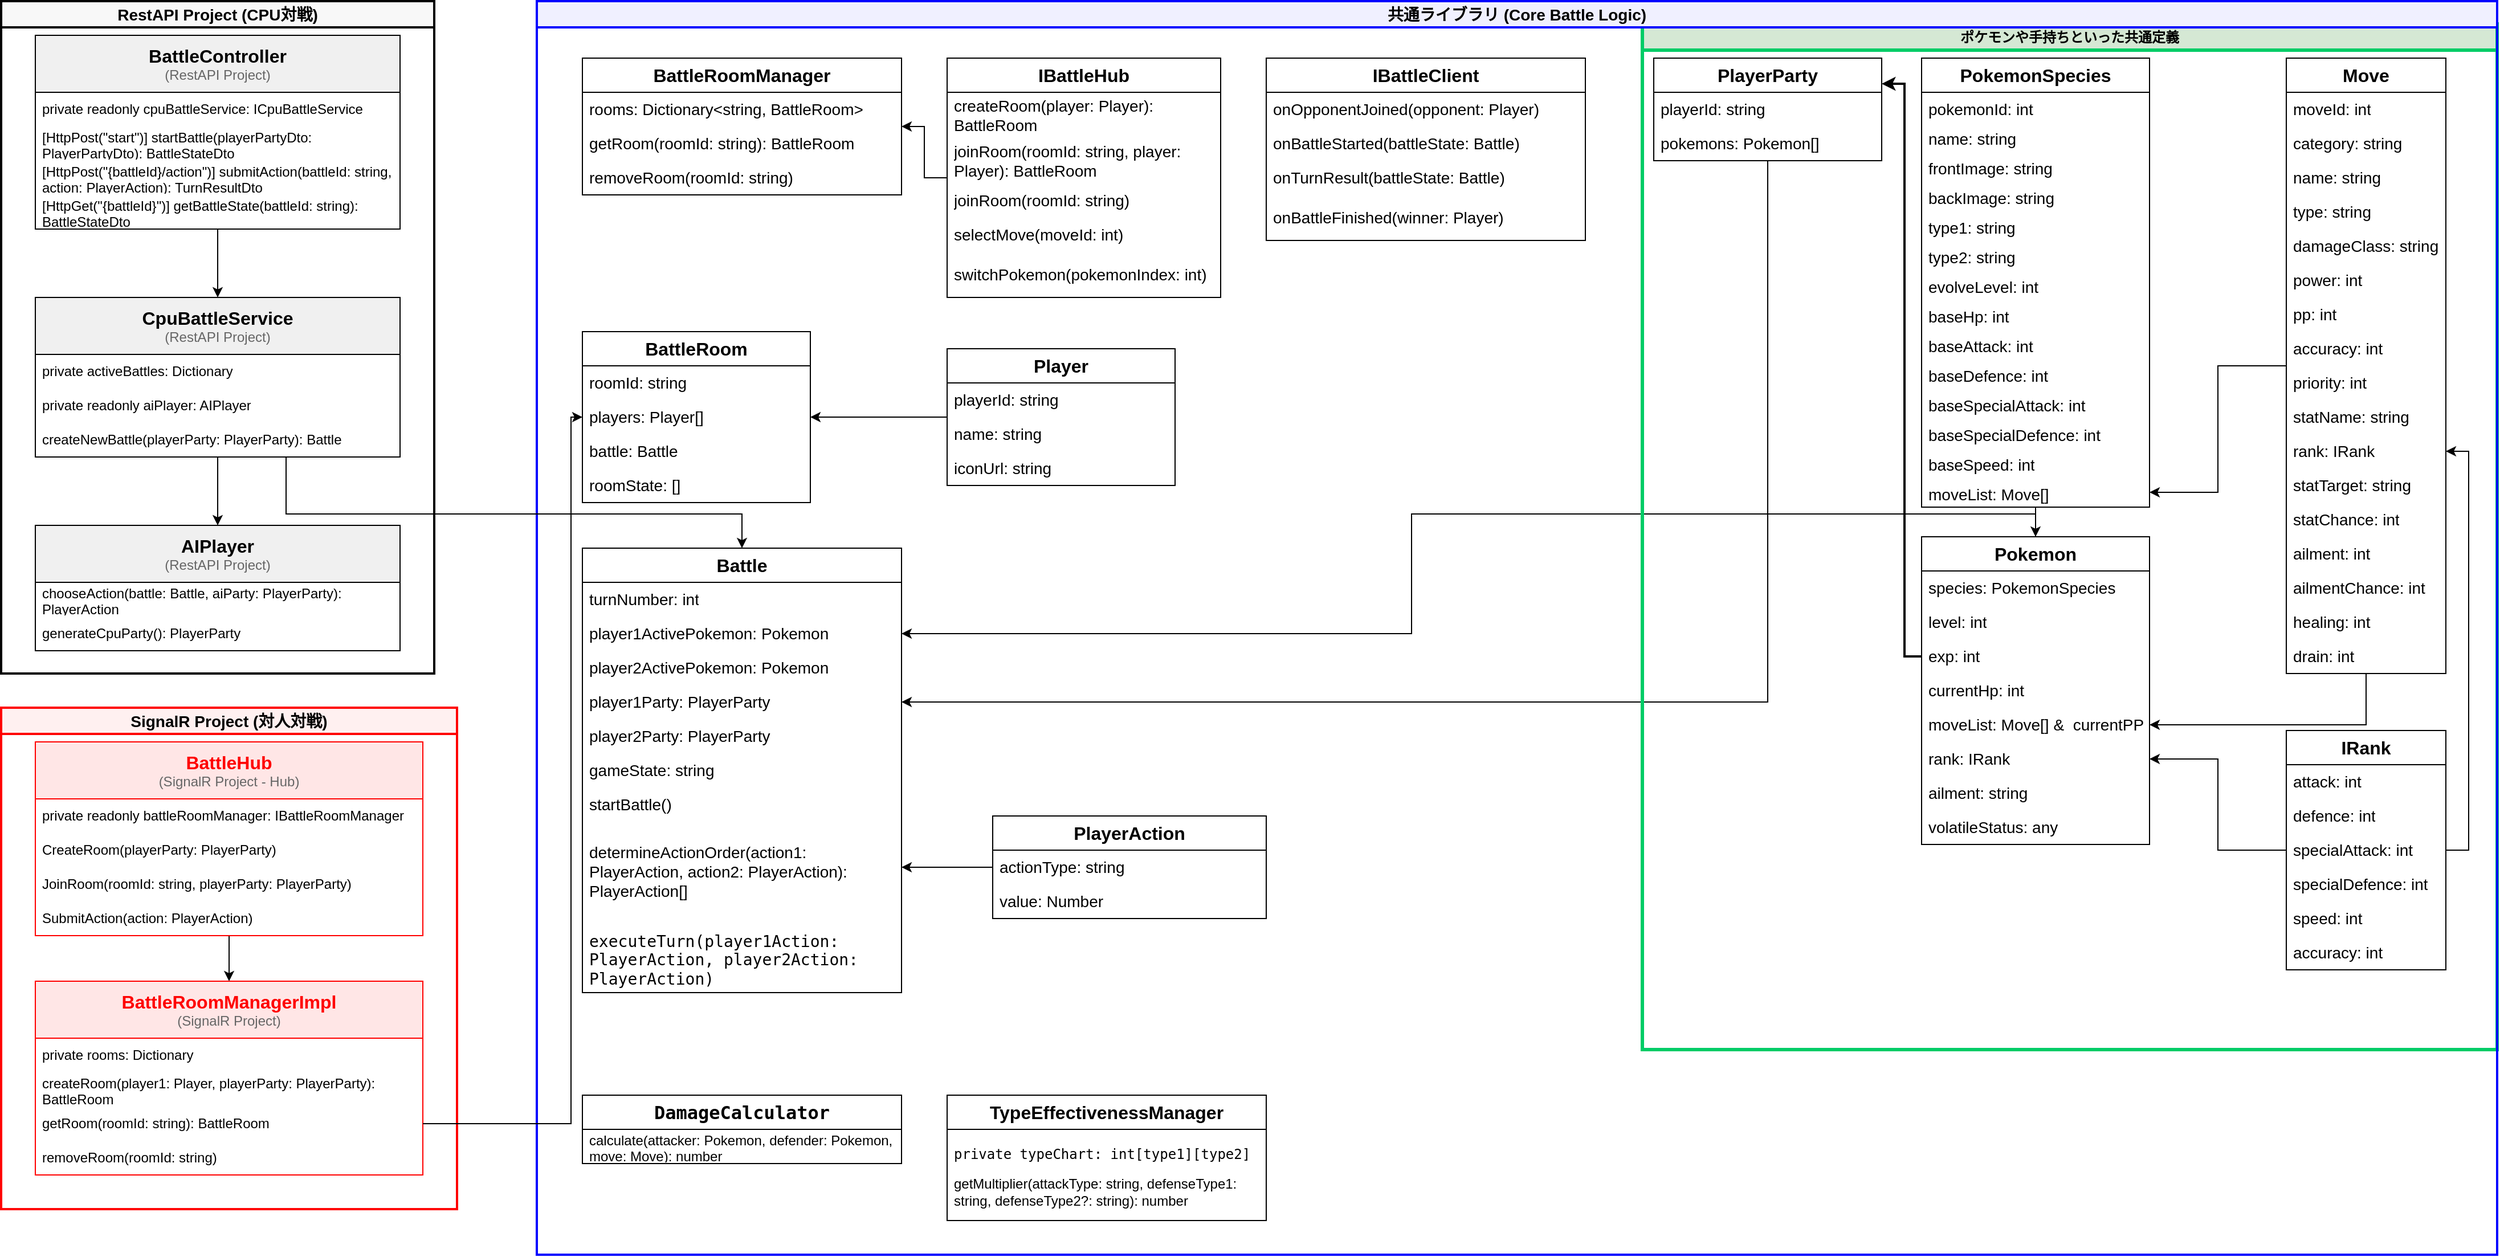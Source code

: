 <mxfile version="26.0.9">
  <diagram id="gm6HJG5Cdi7X5Dl2TbdA" name="Page-1">
    <mxGraphModel dx="4458" dy="2534" grid="1" gridSize="10" guides="1" tooltips="1" connect="1" arrows="1" fold="1" page="1" pageScale="1" pageWidth="850" pageHeight="1100" math="0" shadow="0">
      <root>
        <mxCell id="0" />
        <mxCell id="1" parent="0" />
        <mxCell id="33" value="&lt;font style=&quot;font-size: 16px;&quot;&gt;&lt;b&gt;Pokemon&lt;/b&gt;&lt;/font&gt;" style="swimlane;fontStyle=0;childLayout=stackLayout;horizontal=1;startSize=30;horizontalStack=0;resizeParent=1;resizeParentMax=0;resizeLast=0;collapsible=1;marginBottom=0;whiteSpace=wrap;html=1;" parent="1" vertex="1">
          <mxGeometry x="-505" y="470" width="200" height="270" as="geometry" />
        </mxCell>
        <mxCell id="117W3J3VaowuJFCoFfHa-149" value="species: PokemonSpecies" style="text;strokeColor=none;fillColor=none;align=left;verticalAlign=middle;spacingLeft=4;spacingRight=4;overflow=hidden;points=[[0,0.5],[1,0.5]];portConstraint=eastwest;rotatable=0;whiteSpace=wrap;html=1;fontSize=14;" parent="33" vertex="1">
          <mxGeometry y="30" width="200" height="30" as="geometry" />
        </mxCell>
        <mxCell id="117W3J3VaowuJFCoFfHa-136" value="level: int" style="text;strokeColor=none;fillColor=none;align=left;verticalAlign=middle;spacingLeft=4;spacingRight=4;overflow=hidden;points=[[0,0.5],[1,0.5]];portConstraint=eastwest;rotatable=0;whiteSpace=wrap;html=1;fontSize=14;" parent="33" vertex="1">
          <mxGeometry y="60" width="200" height="30" as="geometry" />
        </mxCell>
        <mxCell id="117W3J3VaowuJFCoFfHa-135" value="exp: int" style="text;strokeColor=none;fillColor=none;align=left;verticalAlign=middle;spacingLeft=4;spacingRight=4;overflow=hidden;points=[[0,0.5],[1,0.5]];portConstraint=eastwest;rotatable=0;whiteSpace=wrap;html=1;fontSize=14;" parent="33" vertex="1">
          <mxGeometry y="90" width="200" height="30" as="geometry" />
        </mxCell>
        <mxCell id="43" value="currentHp: int" style="text;strokeColor=none;fillColor=none;align=left;verticalAlign=middle;spacingLeft=4;spacingRight=4;overflow=hidden;points=[[0,0.5],[1,0.5]];portConstraint=eastwest;rotatable=0;whiteSpace=wrap;html=1;fontColor=#000000;fontSize=14;" parent="33" vertex="1">
          <mxGeometry y="120" width="200" height="30" as="geometry" />
        </mxCell>
        <mxCell id="49" value="&lt;font&gt;moveList: Move[] &amp;amp;&amp;nbsp; currentPP&lt;/font&gt;" style="text;strokeColor=none;fillColor=none;align=left;verticalAlign=middle;spacingLeft=4;spacingRight=4;overflow=hidden;points=[[0,0.5],[1,0.5]];portConstraint=eastwest;rotatable=0;whiteSpace=wrap;html=1;fontColor=#000000;fontSize=14;" parent="33" vertex="1">
          <mxGeometry y="150" width="200" height="30" as="geometry" />
        </mxCell>
        <mxCell id="50" value="rank: IRank" style="text;strokeColor=none;fillColor=none;align=left;verticalAlign=middle;spacingLeft=4;spacingRight=4;overflow=hidden;points=[[0,0.5],[1,0.5]];portConstraint=eastwest;rotatable=0;whiteSpace=wrap;html=1;fontColor=#000000;fontSize=14;" parent="33" vertex="1">
          <mxGeometry y="180" width="200" height="30" as="geometry" />
        </mxCell>
        <mxCell id="51" value="ailment: string" style="text;strokeColor=none;fillColor=none;align=left;verticalAlign=middle;spacingLeft=4;spacingRight=4;overflow=hidden;points=[[0,0.5],[1,0.5]];portConstraint=eastwest;rotatable=0;whiteSpace=wrap;html=1;fontColor=#000000;fontSize=14;" parent="33" vertex="1">
          <mxGeometry y="210" width="200" height="30" as="geometry" />
        </mxCell>
        <mxCell id="WILrlh64bBqAMZ2WvTWE-74" value="volatileStatus: any" style="text;strokeColor=none;fillColor=none;align=left;verticalAlign=middle;spacingLeft=4;spacingRight=4;overflow=hidden;points=[[0,0.5],[1,0.5]];portConstraint=eastwest;rotatable=0;whiteSpace=wrap;html=1;fontColor=#000000;fontSize=14;" parent="33" vertex="1">
          <mxGeometry y="240" width="200" height="30" as="geometry" />
        </mxCell>
        <mxCell id="117W3J3VaowuJFCoFfHa-146" style="edgeStyle=orthogonalEdgeStyle;rounded=0;orthogonalLoop=1;jettySize=auto;html=1;entryX=1;entryY=0.5;entryDx=0;entryDy=0;strokeWidth=1;" parent="1" source="54" target="50" edge="1">
          <mxGeometry relative="1" as="geometry" />
        </mxCell>
        <mxCell id="54" value="&lt;font style=&quot;font-size: 16px;&quot;&gt;&lt;b&gt;IRank&lt;/b&gt;&lt;/font&gt;" style="swimlane;fontStyle=0;childLayout=stackLayout;horizontal=1;startSize=30;horizontalStack=0;resizeParent=1;resizeParentMax=0;resizeLast=0;collapsible=1;marginBottom=0;whiteSpace=wrap;html=1;" parent="1" vertex="1">
          <mxGeometry x="-185" y="640" width="140" height="210" as="geometry" />
        </mxCell>
        <mxCell id="55" value="attack: int" style="text;strokeColor=none;fillColor=none;align=left;verticalAlign=middle;spacingLeft=4;spacingRight=4;overflow=hidden;points=[[0,0.5],[1,0.5]];portConstraint=eastwest;rotatable=0;whiteSpace=wrap;html=1;fontSize=14;" parent="54" vertex="1">
          <mxGeometry y="30" width="140" height="30" as="geometry" />
        </mxCell>
        <mxCell id="56" value="defence: int" style="text;strokeColor=none;fillColor=none;align=left;verticalAlign=middle;spacingLeft=4;spacingRight=4;overflow=hidden;points=[[0,0.5],[1,0.5]];portConstraint=eastwest;rotatable=0;whiteSpace=wrap;html=1;fontSize=14;" parent="54" vertex="1">
          <mxGeometry y="60" width="140" height="30" as="geometry" />
        </mxCell>
        <mxCell id="57" value="specialAttack: int" style="text;strokeColor=none;fillColor=none;align=left;verticalAlign=middle;spacingLeft=4;spacingRight=4;overflow=hidden;points=[[0,0.5],[1,0.5]];portConstraint=eastwest;rotatable=0;whiteSpace=wrap;html=1;fontSize=14;" parent="54" vertex="1">
          <mxGeometry y="90" width="140" height="30" as="geometry" />
        </mxCell>
        <mxCell id="58" value="specialDefence: int" style="text;strokeColor=none;fillColor=none;align=left;verticalAlign=middle;spacingLeft=4;spacingRight=4;overflow=hidden;points=[[0,0.5],[1,0.5]];portConstraint=eastwest;rotatable=0;whiteSpace=wrap;html=1;fontSize=14;" parent="54" vertex="1">
          <mxGeometry y="120" width="140" height="30" as="geometry" />
        </mxCell>
        <mxCell id="59" value="speed: int" style="text;strokeColor=none;fillColor=none;align=left;verticalAlign=middle;spacingLeft=4;spacingRight=4;overflow=hidden;points=[[0,0.5],[1,0.5]];portConstraint=eastwest;rotatable=0;whiteSpace=wrap;html=1;fontSize=14;" parent="54" vertex="1">
          <mxGeometry y="150" width="140" height="30" as="geometry" />
        </mxCell>
        <mxCell id="60" value="&lt;font style=&quot;color: rgb(0, 0, 0);&quot;&gt;accuracy: int&lt;/font&gt;" style="text;strokeColor=none;fillColor=none;align=left;verticalAlign=middle;spacingLeft=4;spacingRight=4;overflow=hidden;points=[[0,0.5],[1,0.5]];portConstraint=eastwest;rotatable=0;whiteSpace=wrap;html=1;fontSize=14;" parent="54" vertex="1">
          <mxGeometry y="180" width="140" height="30" as="geometry" />
        </mxCell>
        <mxCell id="117W3J3VaowuJFCoFfHa-140" style="edgeStyle=orthogonalEdgeStyle;rounded=0;orthogonalLoop=1;jettySize=auto;html=1;entryX=1;entryY=0.5;entryDx=0;entryDy=0;strokeWidth=1;" parent="1" source="117W3J3VaowuJFCoFfHa-60" target="117W3J3VaowuJFCoFfHa-133" edge="1">
          <mxGeometry relative="1" as="geometry" />
        </mxCell>
        <mxCell id="117W3J3VaowuJFCoFfHa-147" style="edgeStyle=orthogonalEdgeStyle;rounded=0;orthogonalLoop=1;jettySize=auto;html=1;entryX=1;entryY=0.5;entryDx=0;entryDy=0;strokeWidth=1;" parent="1" source="117W3J3VaowuJFCoFfHa-60" target="49" edge="1">
          <mxGeometry relative="1" as="geometry" />
        </mxCell>
        <mxCell id="117W3J3VaowuJFCoFfHa-60" value="&lt;font style=&quot;font-size: 16px;&quot;&gt;&lt;b&gt;Move&lt;/b&gt;&lt;/font&gt;" style="swimlane;fontStyle=0;childLayout=stackLayout;horizontal=1;startSize=30;horizontalStack=0;resizeParent=1;resizeParentMax=0;resizeLast=0;collapsible=1;marginBottom=0;whiteSpace=wrap;html=1;" parent="1" vertex="1">
          <mxGeometry x="-185" y="50" width="140" height="540" as="geometry" />
        </mxCell>
        <mxCell id="117W3J3VaowuJFCoFfHa-61" value="moveId: int" style="text;strokeColor=none;fillColor=none;align=left;verticalAlign=middle;spacingLeft=4;spacingRight=4;overflow=hidden;points=[[0,0.5],[1,0.5]];portConstraint=eastwest;rotatable=0;whiteSpace=wrap;html=1;fontSize=14;fontColor=#000000;" parent="117W3J3VaowuJFCoFfHa-60" vertex="1">
          <mxGeometry y="30" width="140" height="30" as="geometry" />
        </mxCell>
        <mxCell id="117W3J3VaowuJFCoFfHa-62" value="&lt;font style=&quot;&quot;&gt;category: string&lt;/font&gt;" style="text;strokeColor=none;fillColor=none;align=left;verticalAlign=middle;spacingLeft=4;spacingRight=4;overflow=hidden;points=[[0,0.5],[1,0.5]];portConstraint=eastwest;rotatable=0;whiteSpace=wrap;html=1;fontSize=14;fontColor=#000000;" parent="117W3J3VaowuJFCoFfHa-60" vertex="1">
          <mxGeometry y="60" width="140" height="30" as="geometry" />
        </mxCell>
        <mxCell id="117W3J3VaowuJFCoFfHa-63" value="name: string" style="text;strokeColor=none;fillColor=none;align=left;verticalAlign=middle;spacingLeft=4;spacingRight=4;overflow=hidden;points=[[0,0.5],[1,0.5]];portConstraint=eastwest;rotatable=0;whiteSpace=wrap;html=1;fontSize=14;fontColor=#000000;" parent="117W3J3VaowuJFCoFfHa-60" vertex="1">
          <mxGeometry y="90" width="140" height="30" as="geometry" />
        </mxCell>
        <mxCell id="117W3J3VaowuJFCoFfHa-64" value="type: string" style="text;strokeColor=none;fillColor=none;align=left;verticalAlign=middle;spacingLeft=4;spacingRight=4;overflow=hidden;points=[[0,0.5],[1,0.5]];portConstraint=eastwest;rotatable=0;whiteSpace=wrap;html=1;fontSize=14;fontColor=#000000;" parent="117W3J3VaowuJFCoFfHa-60" vertex="1">
          <mxGeometry y="120" width="140" height="30" as="geometry" />
        </mxCell>
        <mxCell id="117W3J3VaowuJFCoFfHa-65" value="&lt;font style=&quot;&quot;&gt;damageClass: string&lt;/font&gt;" style="text;strokeColor=none;fillColor=none;align=left;verticalAlign=middle;spacingLeft=4;spacingRight=4;overflow=hidden;points=[[0,0.5],[1,0.5]];portConstraint=eastwest;rotatable=0;whiteSpace=wrap;html=1;fontSize=14;fontColor=#000000;" parent="117W3J3VaowuJFCoFfHa-60" vertex="1">
          <mxGeometry y="150" width="140" height="30" as="geometry" />
        </mxCell>
        <mxCell id="117W3J3VaowuJFCoFfHa-66" value="power: int" style="text;strokeColor=none;fillColor=none;align=left;verticalAlign=middle;spacingLeft=4;spacingRight=4;overflow=hidden;points=[[0,0.5],[1,0.5]];portConstraint=eastwest;rotatable=0;whiteSpace=wrap;html=1;fontSize=14;fontColor=#000000;" parent="117W3J3VaowuJFCoFfHa-60" vertex="1">
          <mxGeometry y="180" width="140" height="30" as="geometry" />
        </mxCell>
        <mxCell id="117W3J3VaowuJFCoFfHa-67" value="pp: int" style="text;strokeColor=none;fillColor=none;align=left;verticalAlign=middle;spacingLeft=4;spacingRight=4;overflow=hidden;points=[[0,0.5],[1,0.5]];portConstraint=eastwest;rotatable=0;whiteSpace=wrap;html=1;fontSize=14;fontColor=#000000;" parent="117W3J3VaowuJFCoFfHa-60" vertex="1">
          <mxGeometry y="210" width="140" height="30" as="geometry" />
        </mxCell>
        <mxCell id="117W3J3VaowuJFCoFfHa-68" value="&lt;font style=&quot;&quot;&gt;accuracy: int&lt;/font&gt;" style="text;strokeColor=none;fillColor=none;align=left;verticalAlign=middle;spacingLeft=4;spacingRight=4;overflow=hidden;points=[[0,0.5],[1,0.5]];portConstraint=eastwest;rotatable=0;whiteSpace=wrap;html=1;fontSize=14;fontColor=#000000;" parent="117W3J3VaowuJFCoFfHa-60" vertex="1">
          <mxGeometry y="240" width="140" height="30" as="geometry" />
        </mxCell>
        <mxCell id="117W3J3VaowuJFCoFfHa-69" value="&lt;font style=&quot;&quot;&gt;priority: int&lt;/font&gt;" style="text;strokeColor=none;fillColor=none;align=left;verticalAlign=middle;spacingLeft=4;spacingRight=4;overflow=hidden;points=[[0,0.5],[1,0.5]];portConstraint=eastwest;rotatable=0;whiteSpace=wrap;html=1;fontSize=14;fontColor=#000000;" parent="117W3J3VaowuJFCoFfHa-60" vertex="1">
          <mxGeometry y="270" width="140" height="30" as="geometry" />
        </mxCell>
        <mxCell id="117W3J3VaowuJFCoFfHa-70" value="&lt;font style=&quot;&quot;&gt;statName: string&lt;/font&gt;" style="text;strokeColor=none;fillColor=none;align=left;verticalAlign=middle;spacingLeft=4;spacingRight=4;overflow=hidden;points=[[0,0.5],[1,0.5]];portConstraint=eastwest;rotatable=0;whiteSpace=wrap;html=1;fontSize=14;fontColor=#000000;" parent="117W3J3VaowuJFCoFfHa-60" vertex="1">
          <mxGeometry y="300" width="140" height="30" as="geometry" />
        </mxCell>
        <mxCell id="117W3J3VaowuJFCoFfHa-71" value="&lt;span style=&quot;background-color: transparent;&quot;&gt;rank: IRank&amp;nbsp;&lt;/span&gt;" style="text;strokeColor=none;fillColor=none;align=left;verticalAlign=middle;spacingLeft=4;spacingRight=4;overflow=hidden;points=[[0,0.5],[1,0.5]];portConstraint=eastwest;rotatable=0;whiteSpace=wrap;html=1;fontSize=14;fontColor=#000000;" parent="117W3J3VaowuJFCoFfHa-60" vertex="1">
          <mxGeometry y="330" width="140" height="30" as="geometry" />
        </mxCell>
        <mxCell id="117W3J3VaowuJFCoFfHa-72" value="&lt;font style=&quot;&quot;&gt;statTarget: string&lt;/font&gt;" style="text;strokeColor=none;fillColor=none;align=left;verticalAlign=middle;spacingLeft=4;spacingRight=4;overflow=hidden;points=[[0,0.5],[1,0.5]];portConstraint=eastwest;rotatable=0;whiteSpace=wrap;html=1;fontSize=14;fontColor=#000000;" parent="117W3J3VaowuJFCoFfHa-60" vertex="1">
          <mxGeometry y="360" width="140" height="30" as="geometry" />
        </mxCell>
        <mxCell id="117W3J3VaowuJFCoFfHa-73" value="&lt;font style=&quot;&quot;&gt;statChance: int&lt;/font&gt;" style="text;strokeColor=none;fillColor=none;align=left;verticalAlign=middle;spacingLeft=4;spacingRight=4;overflow=hidden;points=[[0,0.5],[1,0.5]];portConstraint=eastwest;rotatable=0;whiteSpace=wrap;html=1;fontSize=14;fontColor=#000000;" parent="117W3J3VaowuJFCoFfHa-60" vertex="1">
          <mxGeometry y="390" width="140" height="30" as="geometry" />
        </mxCell>
        <mxCell id="117W3J3VaowuJFCoFfHa-74" value="&lt;font style=&quot;&quot;&gt;ailment: int&lt;/font&gt;" style="text;strokeColor=none;fillColor=none;align=left;verticalAlign=middle;spacingLeft=4;spacingRight=4;overflow=hidden;points=[[0,0.5],[1,0.5]];portConstraint=eastwest;rotatable=0;whiteSpace=wrap;html=1;fontSize=14;fontColor=#000000;" parent="117W3J3VaowuJFCoFfHa-60" vertex="1">
          <mxGeometry y="420" width="140" height="30" as="geometry" />
        </mxCell>
        <mxCell id="117W3J3VaowuJFCoFfHa-75" value="ailmentChance: int" style="text;strokeColor=none;fillColor=none;align=left;verticalAlign=middle;spacingLeft=4;spacingRight=4;overflow=hidden;points=[[0,0.5],[1,0.5]];portConstraint=eastwest;rotatable=0;whiteSpace=wrap;html=1;fontSize=14;fontColor=#000000;" parent="117W3J3VaowuJFCoFfHa-60" vertex="1">
          <mxGeometry y="450" width="140" height="30" as="geometry" />
        </mxCell>
        <mxCell id="117W3J3VaowuJFCoFfHa-76" value="&lt;font style=&quot;&quot;&gt;healing: int&lt;/font&gt;" style="text;strokeColor=none;fillColor=none;align=left;verticalAlign=middle;spacingLeft=4;spacingRight=4;overflow=hidden;points=[[0,0.5],[1,0.5]];portConstraint=eastwest;rotatable=0;whiteSpace=wrap;html=1;fontSize=14;fontColor=#000000;" parent="117W3J3VaowuJFCoFfHa-60" vertex="1">
          <mxGeometry y="480" width="140" height="30" as="geometry" />
        </mxCell>
        <mxCell id="117W3J3VaowuJFCoFfHa-77" value="&lt;font style=&quot;&quot;&gt;drain: int&lt;/font&gt;" style="text;strokeColor=none;fillColor=none;align=left;verticalAlign=middle;spacingLeft=4;spacingRight=4;overflow=hidden;points=[[0,0.5],[1,0.5]];portConstraint=eastwest;rotatable=0;whiteSpace=wrap;html=1;fontSize=14;fontColor=#000000;" parent="117W3J3VaowuJFCoFfHa-60" vertex="1">
          <mxGeometry y="510" width="140" height="30" as="geometry" />
        </mxCell>
        <mxCell id="117W3J3VaowuJFCoFfHa-148" style="edgeStyle=orthogonalEdgeStyle;rounded=0;orthogonalLoop=1;jettySize=auto;html=1;entryX=0.5;entryY=0;entryDx=0;entryDy=0;" parent="1" source="117W3J3VaowuJFCoFfHa-92" target="33" edge="1">
          <mxGeometry relative="1" as="geometry" />
        </mxCell>
        <mxCell id="117W3J3VaowuJFCoFfHa-92" value="&lt;b&gt;&lt;font style=&quot;font-size: 16px;&quot;&gt;PokemonSpecies&lt;/font&gt;&lt;/b&gt;" style="swimlane;fontStyle=0;childLayout=stackLayout;horizontal=1;startSize=30;horizontalStack=0;resizeParent=1;resizeParentMax=0;resizeLast=0;collapsible=1;marginBottom=0;whiteSpace=wrap;html=1;" parent="1" vertex="1">
          <mxGeometry x="-505" y="50" width="200" height="394" as="geometry" />
        </mxCell>
        <mxCell id="117W3J3VaowuJFCoFfHa-96" value="pokemonId: int" style="text;strokeColor=none;fillColor=none;align=left;verticalAlign=top;spacingLeft=4;spacingRight=4;overflow=hidden;rotatable=0;points=[[0,0.5],[1,0.5]];portConstraint=eastwest;whiteSpace=wrap;html=1;fontSize=14;" parent="117W3J3VaowuJFCoFfHa-92" vertex="1">
          <mxGeometry y="30" width="200" height="26" as="geometry" />
        </mxCell>
        <mxCell id="117W3J3VaowuJFCoFfHa-97" value="name: string" style="text;strokeColor=none;fillColor=none;align=left;verticalAlign=top;spacingLeft=4;spacingRight=4;overflow=hidden;rotatable=0;points=[[0,0.5],[1,0.5]];portConstraint=eastwest;whiteSpace=wrap;html=1;fontSize=14;" parent="117W3J3VaowuJFCoFfHa-92" vertex="1">
          <mxGeometry y="56" width="200" height="26" as="geometry" />
        </mxCell>
        <mxCell id="117W3J3VaowuJFCoFfHa-100" value="frontImage: string" style="text;strokeColor=none;fillColor=none;align=left;verticalAlign=top;spacingLeft=4;spacingRight=4;overflow=hidden;rotatable=0;points=[[0,0.5],[1,0.5]];portConstraint=eastwest;whiteSpace=wrap;html=1;fontSize=14;" parent="117W3J3VaowuJFCoFfHa-92" vertex="1">
          <mxGeometry y="82" width="200" height="26" as="geometry" />
        </mxCell>
        <mxCell id="117W3J3VaowuJFCoFfHa-101" value="backImage: string" style="text;strokeColor=none;fillColor=none;align=left;verticalAlign=top;spacingLeft=4;spacingRight=4;overflow=hidden;rotatable=0;points=[[0,0.5],[1,0.5]];portConstraint=eastwest;whiteSpace=wrap;html=1;fontSize=14;" parent="117W3J3VaowuJFCoFfHa-92" vertex="1">
          <mxGeometry y="108" width="200" height="26" as="geometry" />
        </mxCell>
        <mxCell id="117W3J3VaowuJFCoFfHa-98" value="type1: string" style="text;strokeColor=none;fillColor=none;align=left;verticalAlign=top;spacingLeft=4;spacingRight=4;overflow=hidden;rotatable=0;points=[[0,0.5],[1,0.5]];portConstraint=eastwest;whiteSpace=wrap;html=1;fontSize=14;" parent="117W3J3VaowuJFCoFfHa-92" vertex="1">
          <mxGeometry y="134" width="200" height="26" as="geometry" />
        </mxCell>
        <mxCell id="117W3J3VaowuJFCoFfHa-99" value="type2: string" style="text;strokeColor=none;fillColor=none;align=left;verticalAlign=top;spacingLeft=4;spacingRight=4;overflow=hidden;rotatable=0;points=[[0,0.5],[1,0.5]];portConstraint=eastwest;whiteSpace=wrap;html=1;fontSize=14;" parent="117W3J3VaowuJFCoFfHa-92" vertex="1">
          <mxGeometry y="160" width="200" height="26" as="geometry" />
        </mxCell>
        <mxCell id="117W3J3VaowuJFCoFfHa-132" value="evolveLevel: int" style="text;strokeColor=none;fillColor=none;align=left;verticalAlign=top;spacingLeft=4;spacingRight=4;overflow=hidden;rotatable=0;points=[[0,0.5],[1,0.5]];portConstraint=eastwest;whiteSpace=wrap;html=1;fontSize=14;" parent="117W3J3VaowuJFCoFfHa-92" vertex="1">
          <mxGeometry y="186" width="200" height="26" as="geometry" />
        </mxCell>
        <mxCell id="117W3J3VaowuJFCoFfHa-126" value="baseHp: int" style="text;strokeColor=none;fillColor=none;align=left;verticalAlign=top;spacingLeft=4;spacingRight=4;overflow=hidden;rotatable=0;points=[[0,0.5],[1,0.5]];portConstraint=eastwest;whiteSpace=wrap;html=1;fontSize=14;" parent="117W3J3VaowuJFCoFfHa-92" vertex="1">
          <mxGeometry y="212" width="200" height="26" as="geometry" />
        </mxCell>
        <mxCell id="117W3J3VaowuJFCoFfHa-127" value="baseAttack: int" style="text;strokeColor=none;fillColor=none;align=left;verticalAlign=top;spacingLeft=4;spacingRight=4;overflow=hidden;rotatable=0;points=[[0,0.5],[1,0.5]];portConstraint=eastwest;whiteSpace=wrap;html=1;fontSize=14;" parent="117W3J3VaowuJFCoFfHa-92" vertex="1">
          <mxGeometry y="238" width="200" height="26" as="geometry" />
        </mxCell>
        <mxCell id="117W3J3VaowuJFCoFfHa-128" value="baseDefence: int" style="text;strokeColor=none;fillColor=none;align=left;verticalAlign=top;spacingLeft=4;spacingRight=4;overflow=hidden;rotatable=0;points=[[0,0.5],[1,0.5]];portConstraint=eastwest;whiteSpace=wrap;html=1;fontSize=14;" parent="117W3J3VaowuJFCoFfHa-92" vertex="1">
          <mxGeometry y="264" width="200" height="26" as="geometry" />
        </mxCell>
        <mxCell id="117W3J3VaowuJFCoFfHa-129" value="baseSpecialAttack: int" style="text;strokeColor=none;fillColor=none;align=left;verticalAlign=top;spacingLeft=4;spacingRight=4;overflow=hidden;rotatable=0;points=[[0,0.5],[1,0.5]];portConstraint=eastwest;whiteSpace=wrap;html=1;fontSize=14;" parent="117W3J3VaowuJFCoFfHa-92" vertex="1">
          <mxGeometry y="290" width="200" height="26" as="geometry" />
        </mxCell>
        <mxCell id="117W3J3VaowuJFCoFfHa-130" value="baseSpecialDefence: int" style="text;strokeColor=none;fillColor=none;align=left;verticalAlign=top;spacingLeft=4;spacingRight=4;overflow=hidden;rotatable=0;points=[[0,0.5],[1,0.5]];portConstraint=eastwest;whiteSpace=wrap;html=1;fontSize=14;" parent="117W3J3VaowuJFCoFfHa-92" vertex="1">
          <mxGeometry y="316" width="200" height="26" as="geometry" />
        </mxCell>
        <mxCell id="117W3J3VaowuJFCoFfHa-131" value="baseSpeed: int" style="text;strokeColor=none;fillColor=none;align=left;verticalAlign=top;spacingLeft=4;spacingRight=4;overflow=hidden;rotatable=0;points=[[0,0.5],[1,0.5]];portConstraint=eastwest;whiteSpace=wrap;html=1;fontSize=14;" parent="117W3J3VaowuJFCoFfHa-92" vertex="1">
          <mxGeometry y="342" width="200" height="26" as="geometry" />
        </mxCell>
        <mxCell id="117W3J3VaowuJFCoFfHa-133" value="moveList: Move[]" style="text;strokeColor=none;fillColor=none;align=left;verticalAlign=top;spacingLeft=4;spacingRight=4;overflow=hidden;rotatable=0;points=[[0,0.5],[1,0.5]];portConstraint=eastwest;whiteSpace=wrap;html=1;fontSize=14;" parent="117W3J3VaowuJFCoFfHa-92" vertex="1">
          <mxGeometry y="368" width="200" height="26" as="geometry" />
        </mxCell>
        <mxCell id="117W3J3VaowuJFCoFfHa-154" value="&lt;span style=&quot;font-size: 16px;&quot;&gt;&lt;b&gt;BattleRoom&lt;/b&gt;&lt;/span&gt;" style="swimlane;fontStyle=0;childLayout=stackLayout;horizontal=1;startSize=30;horizontalStack=0;resizeParent=1;resizeParentMax=0;resizeLast=0;collapsible=1;marginBottom=0;whiteSpace=wrap;html=1;" parent="1" vertex="1">
          <mxGeometry x="-1680" y="290" width="200" height="150" as="geometry" />
        </mxCell>
        <mxCell id="117W3J3VaowuJFCoFfHa-155" value="roomId: string" style="text;strokeColor=none;fillColor=none;align=left;verticalAlign=middle;spacingLeft=4;spacingRight=4;overflow=hidden;points=[[0,0.5],[1,0.5]];portConstraint=eastwest;rotatable=0;whiteSpace=wrap;html=1;fontSize=14;" parent="117W3J3VaowuJFCoFfHa-154" vertex="1">
          <mxGeometry y="30" width="200" height="30" as="geometry" />
        </mxCell>
        <mxCell id="117W3J3VaowuJFCoFfHa-156" value="players: Player[]" style="text;strokeColor=none;fillColor=none;align=left;verticalAlign=middle;spacingLeft=4;spacingRight=4;overflow=hidden;points=[[0,0.5],[1,0.5]];portConstraint=eastwest;rotatable=0;whiteSpace=wrap;html=1;fontSize=14;" parent="117W3J3VaowuJFCoFfHa-154" vertex="1">
          <mxGeometry y="60" width="200" height="30" as="geometry" />
        </mxCell>
        <mxCell id="117W3J3VaowuJFCoFfHa-157" value="battle: Battle" style="text;strokeColor=none;fillColor=none;align=left;verticalAlign=middle;spacingLeft=4;spacingRight=4;overflow=hidden;points=[[0,0.5],[1,0.5]];portConstraint=eastwest;rotatable=0;whiteSpace=wrap;html=1;fontSize=14;" parent="117W3J3VaowuJFCoFfHa-154" vertex="1">
          <mxGeometry y="90" width="200" height="30" as="geometry" />
        </mxCell>
        <mxCell id="117W3J3VaowuJFCoFfHa-182" value="roomState: []" style="text;strokeColor=none;fillColor=none;align=left;verticalAlign=middle;spacingLeft=4;spacingRight=4;overflow=hidden;points=[[0,0.5],[1,0.5]];portConstraint=eastwest;rotatable=0;whiteSpace=wrap;html=1;fontSize=14;" parent="117W3J3VaowuJFCoFfHa-154" vertex="1">
          <mxGeometry y="120" width="200" height="30" as="geometry" />
        </mxCell>
        <mxCell id="117W3J3VaowuJFCoFfHa-203" style="edgeStyle=orthogonalEdgeStyle;rounded=0;orthogonalLoop=1;jettySize=auto;html=1;entryX=1;entryY=0.5;entryDx=0;entryDy=0;strokeWidth=1;" parent="1" source="117W3J3VaowuJFCoFfHa-158" target="117W3J3VaowuJFCoFfHa-184" edge="1">
          <mxGeometry relative="1" as="geometry" />
        </mxCell>
        <mxCell id="117W3J3VaowuJFCoFfHa-163" style="edgeStyle=orthogonalEdgeStyle;rounded=0;orthogonalLoop=1;jettySize=auto;html=1;entryX=1;entryY=0.25;entryDx=0;entryDy=0;strokeWidth=2;" parent="1" source="117W3J3VaowuJFCoFfHa-135" target="117W3J3VaowuJFCoFfHa-158" edge="1">
          <mxGeometry relative="1" as="geometry">
            <Array as="points">
              <mxPoint x="-520" y="575" />
              <mxPoint x="-520" y="73" />
            </Array>
          </mxGeometry>
        </mxCell>
        <mxCell id="117W3J3VaowuJFCoFfHa-168" value="&lt;span style=&quot;font-size: 16px;&quot;&gt;&lt;b&gt;BattleRoomManager&lt;/b&gt;&lt;/span&gt;" style="swimlane;fontStyle=0;childLayout=stackLayout;horizontal=1;startSize=30;horizontalStack=0;resizeParent=1;resizeParentMax=0;resizeLast=0;collapsible=1;marginBottom=0;whiteSpace=wrap;html=1;" parent="1" vertex="1">
          <mxGeometry x="-1680" y="50" width="280" height="120" as="geometry" />
        </mxCell>
        <mxCell id="117W3J3VaowuJFCoFfHa-172" value="rooms: Dictionary&amp;lt;string, BattleRoom&amp;gt;" style="text;strokeColor=none;fillColor=none;align=left;verticalAlign=middle;spacingLeft=4;spacingRight=4;overflow=hidden;points=[[0,0.5],[1,0.5]];portConstraint=eastwest;rotatable=0;whiteSpace=wrap;html=1;fontSize=14;" parent="117W3J3VaowuJFCoFfHa-168" vertex="1">
          <mxGeometry y="30" width="280" height="30" as="geometry" />
        </mxCell>
        <mxCell id="117W3J3VaowuJFCoFfHa-173" value="getRoom(roomId: string): BattleRoom" style="text;strokeColor=none;fillColor=none;align=left;verticalAlign=middle;spacingLeft=4;spacingRight=4;overflow=hidden;points=[[0,0.5],[1,0.5]];portConstraint=eastwest;rotatable=0;whiteSpace=wrap;html=1;fontSize=14;" parent="117W3J3VaowuJFCoFfHa-168" vertex="1">
          <mxGeometry y="60" width="280" height="30" as="geometry" />
        </mxCell>
        <mxCell id="117W3J3VaowuJFCoFfHa-177" value="removeRoom(roomId: string)" style="text;strokeColor=none;fillColor=none;align=left;verticalAlign=middle;spacingLeft=4;spacingRight=4;overflow=hidden;points=[[0,0.5],[1,0.5]];portConstraint=eastwest;rotatable=0;whiteSpace=wrap;html=1;fontSize=14;" parent="117W3J3VaowuJFCoFfHa-168" vertex="1">
          <mxGeometry y="90" width="280" height="30" as="geometry" />
        </mxCell>
        <mxCell id="117W3J3VaowuJFCoFfHa-201" style="edgeStyle=orthogonalEdgeStyle;rounded=0;orthogonalLoop=1;jettySize=auto;html=1;strokeWidth=1;" parent="1" source="117W3J3VaowuJFCoFfHa-178" target="117W3J3VaowuJFCoFfHa-156" edge="1">
          <mxGeometry relative="1" as="geometry" />
        </mxCell>
        <mxCell id="117W3J3VaowuJFCoFfHa-178" value="&lt;b&gt;&lt;font style=&quot;font-size: 16px;&quot;&gt;Player&lt;/font&gt;&lt;/b&gt;" style="swimlane;fontStyle=0;childLayout=stackLayout;horizontal=1;startSize=30;horizontalStack=0;resizeParent=1;resizeParentMax=0;resizeLast=0;collapsible=1;marginBottom=0;whiteSpace=wrap;html=1;" parent="1" vertex="1">
          <mxGeometry x="-1360" y="305" width="200" height="120" as="geometry" />
        </mxCell>
        <mxCell id="117W3J3VaowuJFCoFfHa-179" value="playerId: string" style="text;strokeColor=none;fillColor=none;align=left;verticalAlign=middle;spacingLeft=4;spacingRight=4;overflow=hidden;points=[[0,0.5],[1,0.5]];portConstraint=eastwest;rotatable=0;whiteSpace=wrap;html=1;fontSize=14;" parent="117W3J3VaowuJFCoFfHa-178" vertex="1">
          <mxGeometry y="30" width="200" height="30" as="geometry" />
        </mxCell>
        <mxCell id="117W3J3VaowuJFCoFfHa-180" value="name: string" style="text;strokeColor=none;fillColor=none;align=left;verticalAlign=middle;spacingLeft=4;spacingRight=4;overflow=hidden;points=[[0,0.5],[1,0.5]];portConstraint=eastwest;rotatable=0;whiteSpace=wrap;html=1;fontSize=14;" parent="117W3J3VaowuJFCoFfHa-178" vertex="1">
          <mxGeometry y="60" width="200" height="30" as="geometry" />
        </mxCell>
        <mxCell id="117W3J3VaowuJFCoFfHa-181" value="iconUrl: string" style="text;strokeColor=none;fillColor=none;align=left;verticalAlign=middle;spacingLeft=4;spacingRight=4;overflow=hidden;points=[[0,0.5],[1,0.5]];portConstraint=eastwest;rotatable=0;whiteSpace=wrap;html=1;fontSize=14;" parent="117W3J3VaowuJFCoFfHa-178" vertex="1">
          <mxGeometry y="90" width="200" height="30" as="geometry" />
        </mxCell>
        <mxCell id="117W3J3VaowuJFCoFfHa-183" value="&lt;span style=&quot;font-size: 16px;&quot;&gt;&lt;b&gt;Battle&lt;/b&gt;&lt;/span&gt;" style="swimlane;fontStyle=0;childLayout=stackLayout;horizontal=1;startSize=30;horizontalStack=0;resizeParent=1;resizeParentMax=0;resizeLast=0;collapsible=1;marginBottom=0;whiteSpace=wrap;html=1;" parent="1" vertex="1">
          <mxGeometry x="-1680" y="480" width="280" height="390" as="geometry" />
        </mxCell>
        <mxCell id="117W3J3VaowuJFCoFfHa-186" value="turnNumber: int" style="text;strokeColor=none;fillColor=none;align=left;verticalAlign=middle;spacingLeft=4;spacingRight=4;overflow=hidden;points=[[0,0.5],[1,0.5]];portConstraint=eastwest;rotatable=0;whiteSpace=wrap;html=1;fontSize=14;" parent="117W3J3VaowuJFCoFfHa-183" vertex="1">
          <mxGeometry y="30" width="280" height="30" as="geometry" />
        </mxCell>
        <mxCell id="WILrlh64bBqAMZ2WvTWE-65" value="player1ActivePokemon: Pokemon" style="text;strokeColor=none;fillColor=none;align=left;verticalAlign=middle;spacingLeft=4;spacingRight=4;overflow=hidden;points=[[0,0.5],[1,0.5]];portConstraint=eastwest;rotatable=0;whiteSpace=wrap;html=1;fontSize=14;" parent="117W3J3VaowuJFCoFfHa-183" vertex="1">
          <mxGeometry y="60" width="280" height="30" as="geometry" />
        </mxCell>
        <mxCell id="WILrlh64bBqAMZ2WvTWE-64" value="player2ActivePokemon: Pokemon" style="text;strokeColor=none;fillColor=none;align=left;verticalAlign=middle;spacingLeft=4;spacingRight=4;overflow=hidden;points=[[0,0.5],[1,0.5]];portConstraint=eastwest;rotatable=0;whiteSpace=wrap;html=1;fontSize=14;" parent="117W3J3VaowuJFCoFfHa-183" vertex="1">
          <mxGeometry y="90" width="280" height="30" as="geometry" />
        </mxCell>
        <mxCell id="117W3J3VaowuJFCoFfHa-184" value="player1Party: PlayerParty" style="text;strokeColor=none;fillColor=none;align=left;verticalAlign=middle;spacingLeft=4;spacingRight=4;overflow=hidden;points=[[0,0.5],[1,0.5]];portConstraint=eastwest;rotatable=0;whiteSpace=wrap;html=1;fontSize=14;" parent="117W3J3VaowuJFCoFfHa-183" vertex="1">
          <mxGeometry y="120" width="280" height="30" as="geometry" />
        </mxCell>
        <mxCell id="117W3J3VaowuJFCoFfHa-185" value="player2Party: PlayerParty" style="text;strokeColor=none;fillColor=none;align=left;verticalAlign=middle;spacingLeft=4;spacingRight=4;overflow=hidden;points=[[0,0.5],[1,0.5]];portConstraint=eastwest;rotatable=0;whiteSpace=wrap;html=1;fontSize=14;" parent="117W3J3VaowuJFCoFfHa-183" vertex="1">
          <mxGeometry y="150" width="280" height="30" as="geometry" />
        </mxCell>
        <mxCell id="117W3J3VaowuJFCoFfHa-187" value="gameState: string" style="text;strokeColor=none;fillColor=none;align=left;verticalAlign=middle;spacingLeft=4;spacingRight=4;overflow=hidden;points=[[0,0.5],[1,0.5]];portConstraint=eastwest;rotatable=0;whiteSpace=wrap;html=1;fontSize=14;" parent="117W3J3VaowuJFCoFfHa-183" vertex="1">
          <mxGeometry y="180" width="280" height="30" as="geometry" />
        </mxCell>
        <mxCell id="117W3J3VaowuJFCoFfHa-190" value="startBattle()" style="text;strokeColor=none;fillColor=none;align=left;verticalAlign=middle;spacingLeft=4;spacingRight=4;overflow=hidden;points=[[0,0.5],[1,0.5]];portConstraint=eastwest;rotatable=0;whiteSpace=wrap;html=1;fontSize=14;" parent="117W3J3VaowuJFCoFfHa-183" vertex="1">
          <mxGeometry y="210" width="280" height="30" as="geometry" />
        </mxCell>
        <mxCell id="WILrlh64bBqAMZ2WvTWE-67" value="&#xa;determineActionOrder(action1: PlayerAction, action2: PlayerAction): PlayerAction[]&#xa;&#xa;" style="text;strokeColor=none;fillColor=none;align=left;verticalAlign=middle;spacingLeft=4;spacingRight=4;overflow=hidden;points=[[0,0.5],[1,0.5]];portConstraint=eastwest;rotatable=0;whiteSpace=wrap;html=1;fontSize=14;" parent="117W3J3VaowuJFCoFfHa-183" vertex="1">
          <mxGeometry y="240" width="280" height="80" as="geometry" />
        </mxCell>
        <mxCell id="117W3J3VaowuJFCoFfHa-189" value="&lt;p&gt;&lt;code&gt;executeTurn(player1Action: PlayerAction, player2Action: PlayerAction)&lt;/code&gt;&lt;/p&gt;" style="text;strokeColor=none;fillColor=none;align=left;verticalAlign=middle;spacingLeft=4;spacingRight=4;overflow=hidden;points=[[0,0.5],[1,0.5]];portConstraint=eastwest;rotatable=0;whiteSpace=wrap;html=1;fontSize=14;" parent="117W3J3VaowuJFCoFfHa-183" vertex="1">
          <mxGeometry y="320" width="280" height="70" as="geometry" />
        </mxCell>
        <mxCell id="117W3J3VaowuJFCoFfHa-202" style="edgeStyle=orthogonalEdgeStyle;rounded=0;orthogonalLoop=1;jettySize=auto;html=1;strokeWidth=1;" parent="1" source="117W3J3VaowuJFCoFfHa-191" target="117W3J3VaowuJFCoFfHa-168" edge="1">
          <mxGeometry relative="1" as="geometry" />
        </mxCell>
        <mxCell id="117W3J3VaowuJFCoFfHa-191" value="&lt;font style=&quot;font-size: 16px;&quot;&gt;&lt;b&gt;IBattleHub&lt;/b&gt;&lt;/font&gt;" style="swimlane;fontStyle=0;childLayout=stackLayout;horizontal=1;startSize=30;horizontalStack=0;resizeParent=1;resizeParentMax=0;resizeLast=0;collapsible=1;marginBottom=0;whiteSpace=wrap;html=1;" parent="1" vertex="1">
          <mxGeometry x="-1360" y="50" width="240" height="210" as="geometry" />
        </mxCell>
        <mxCell id="63" value="createRoom(player: Player): BattleRoom" style="text;strokeColor=none;fillColor=none;align=left;verticalAlign=middle;spacingLeft=4;spacingRight=4;overflow=hidden;points=[[0,0.5],[1,0.5]];portConstraint=eastwest;rotatable=0;whiteSpace=wrap;html=1;fontSize=14;" parent="117W3J3VaowuJFCoFfHa-191" vertex="1">
          <mxGeometry y="30" width="240" height="40" as="geometry" />
        </mxCell>
        <mxCell id="62" value="joinRoom(roomId: string, player: Player): BattleRoom" style="text;strokeColor=none;fillColor=none;align=left;verticalAlign=middle;spacingLeft=4;spacingRight=4;overflow=hidden;points=[[0,0.5],[1,0.5]];portConstraint=eastwest;rotatable=0;whiteSpace=wrap;html=1;fontSize=14;" parent="117W3J3VaowuJFCoFfHa-191" vertex="1">
          <mxGeometry y="70" width="240" height="40" as="geometry" />
        </mxCell>
        <mxCell id="117W3J3VaowuJFCoFfHa-193" value="joinRoom(roomId: string)" style="text;strokeColor=none;fillColor=none;align=left;verticalAlign=middle;spacingLeft=4;spacingRight=4;overflow=hidden;points=[[0,0.5],[1,0.5]];portConstraint=eastwest;rotatable=0;whiteSpace=wrap;html=1;fontSize=14;" parent="117W3J3VaowuJFCoFfHa-191" vertex="1">
          <mxGeometry y="110" width="240" height="30" as="geometry" />
        </mxCell>
        <mxCell id="117W3J3VaowuJFCoFfHa-194" value="selectMove(moveId: int)" style="text;strokeColor=none;fillColor=none;align=left;verticalAlign=middle;spacingLeft=4;spacingRight=4;overflow=hidden;points=[[0,0.5],[1,0.5]];portConstraint=eastwest;rotatable=0;whiteSpace=wrap;html=1;fontSize=14;" parent="117W3J3VaowuJFCoFfHa-191" vertex="1">
          <mxGeometry y="140" width="240" height="30" as="geometry" />
        </mxCell>
        <mxCell id="117W3J3VaowuJFCoFfHa-195" value="switchPokemon(pokemonIndex: int)" style="text;strokeColor=none;fillColor=none;align=left;verticalAlign=middle;spacingLeft=4;spacingRight=4;overflow=hidden;points=[[0,0.5],[1,0.5]];portConstraint=eastwest;rotatable=0;whiteSpace=wrap;html=1;fontSize=14;" parent="117W3J3VaowuJFCoFfHa-191" vertex="1">
          <mxGeometry y="170" width="240" height="40" as="geometry" />
        </mxCell>
        <mxCell id="117W3J3VaowuJFCoFfHa-196" value="&lt;b&gt;&lt;font style=&quot;font-size: 16px;&quot;&gt;IBattleClient&lt;/font&gt;&lt;/b&gt;" style="swimlane;fontStyle=0;childLayout=stackLayout;horizontal=1;startSize=30;horizontalStack=0;resizeParent=1;resizeParentMax=0;resizeLast=0;collapsible=1;marginBottom=0;whiteSpace=wrap;html=1;" parent="1" vertex="1">
          <mxGeometry x="-1080" y="50" width="280" height="160" as="geometry" />
        </mxCell>
        <mxCell id="117W3J3VaowuJFCoFfHa-197" value="onOpponentJoined(opponent: Player)" style="text;strokeColor=none;fillColor=none;align=left;verticalAlign=middle;spacingLeft=4;spacingRight=4;overflow=hidden;points=[[0,0.5],[1,0.5]];portConstraint=eastwest;rotatable=0;whiteSpace=wrap;html=1;fontSize=14;" parent="117W3J3VaowuJFCoFfHa-196" vertex="1">
          <mxGeometry y="30" width="280" height="30" as="geometry" />
        </mxCell>
        <mxCell id="117W3J3VaowuJFCoFfHa-198" value="onBattleStarted(battleState: Battle)" style="text;strokeColor=none;fillColor=none;align=left;verticalAlign=middle;spacingLeft=4;spacingRight=4;overflow=hidden;points=[[0,0.5],[1,0.5]];portConstraint=eastwest;rotatable=0;whiteSpace=wrap;html=1;fontSize=14;" parent="117W3J3VaowuJFCoFfHa-196" vertex="1">
          <mxGeometry y="60" width="280" height="30" as="geometry" />
        </mxCell>
        <mxCell id="117W3J3VaowuJFCoFfHa-199" value="onTurnResult(battleState: Battle)" style="text;strokeColor=none;fillColor=none;align=left;verticalAlign=middle;spacingLeft=4;spacingRight=4;overflow=hidden;points=[[0,0.5],[1,0.5]];portConstraint=eastwest;rotatable=0;whiteSpace=wrap;html=1;fontSize=14;" parent="117W3J3VaowuJFCoFfHa-196" vertex="1">
          <mxGeometry y="90" width="280" height="30" as="geometry" />
        </mxCell>
        <mxCell id="117W3J3VaowuJFCoFfHa-200" value="onBattleFinished(winner: Player)" style="text;strokeColor=none;fillColor=none;align=left;verticalAlign=middle;spacingLeft=4;spacingRight=4;overflow=hidden;points=[[0,0.5],[1,0.5]];portConstraint=eastwest;rotatable=0;whiteSpace=wrap;html=1;fontSize=14;" parent="117W3J3VaowuJFCoFfHa-196" vertex="1">
          <mxGeometry y="120" width="280" height="40" as="geometry" />
        </mxCell>
        <mxCell id="WILrlh64bBqAMZ2WvTWE-66" style="edgeStyle=orthogonalEdgeStyle;rounded=0;orthogonalLoop=1;jettySize=auto;html=1;entryX=1;entryY=0.5;entryDx=0;entryDy=0;strokeWidth=1;exitX=0.5;exitY=0;exitDx=0;exitDy=0;" parent="1" source="33" target="WILrlh64bBqAMZ2WvTWE-65" edge="1">
          <mxGeometry relative="1" as="geometry" />
        </mxCell>
        <mxCell id="WILrlh64bBqAMZ2WvTWE-68" value="&lt;font style=&quot;font-size: 16px;&quot;&gt;&lt;b&gt;PlayerAction&lt;/b&gt;&lt;/font&gt;" style="swimlane;fontStyle=0;childLayout=stackLayout;horizontal=1;startSize=30;horizontalStack=0;resizeParent=1;resizeParentMax=0;resizeLast=0;collapsible=1;marginBottom=0;whiteSpace=wrap;html=1;" parent="1" vertex="1">
          <mxGeometry x="-1320" y="715" width="240" height="90" as="geometry" />
        </mxCell>
        <mxCell id="WILrlh64bBqAMZ2WvTWE-69" value="&lt;font style=&quot;font-size: 14px;&quot;&gt;actionType: string&lt;/font&gt;" style="text;strokeColor=none;fillColor=none;align=left;verticalAlign=middle;spacingLeft=4;spacingRight=4;overflow=hidden;points=[[0,0.5],[1,0.5]];portConstraint=eastwest;rotatable=0;whiteSpace=wrap;html=1;" parent="WILrlh64bBqAMZ2WvTWE-68" vertex="1">
          <mxGeometry y="30" width="240" height="30" as="geometry" />
        </mxCell>
        <mxCell id="WILrlh64bBqAMZ2WvTWE-73" value="&lt;font style=&quot;font-size: 14px;&quot;&gt;value: Number&lt;/font&gt;" style="text;strokeColor=none;fillColor=none;align=left;verticalAlign=middle;spacingLeft=4;spacingRight=4;overflow=hidden;points=[[0,0.5],[1,0.5]];portConstraint=eastwest;rotatable=0;whiteSpace=wrap;html=1;" parent="WILrlh64bBqAMZ2WvTWE-68" vertex="1">
          <mxGeometry y="60" width="240" height="30" as="geometry" />
        </mxCell>
        <mxCell id="WILrlh64bBqAMZ2WvTWE-72" style="edgeStyle=orthogonalEdgeStyle;rounded=0;orthogonalLoop=1;jettySize=auto;html=1;entryX=1;entryY=0.5;entryDx=0;entryDy=0;" parent="1" source="WILrlh64bBqAMZ2WvTWE-69" target="WILrlh64bBqAMZ2WvTWE-67" edge="1">
          <mxGeometry relative="1" as="geometry" />
        </mxCell>
        <mxCell id="WILrlh64bBqAMZ2WvTWE-75" value="&lt;font face=&quot;monospace&quot;&gt;&lt;span style=&quot;font-size: 16px;&quot;&gt;&lt;b&gt;DamageCalculator&lt;/b&gt;&lt;/span&gt;&lt;/font&gt;" style="swimlane;fontStyle=0;childLayout=stackLayout;horizontal=1;startSize=30;horizontalStack=0;resizeParent=1;resizeParentMax=0;resizeLast=0;collapsible=1;marginBottom=0;whiteSpace=wrap;html=1;" parent="1" vertex="1">
          <mxGeometry x="-1680" y="960" width="280" height="60" as="geometry" />
        </mxCell>
        <mxCell id="WILrlh64bBqAMZ2WvTWE-76" value="calculate(attacker: Pokemon, defender: Pokemon, move: Move): number" style="text;strokeColor=none;fillColor=none;align=left;verticalAlign=middle;spacingLeft=4;spacingRight=4;overflow=hidden;points=[[0,0.5],[1,0.5]];portConstraint=eastwest;rotatable=0;whiteSpace=wrap;html=1;" parent="WILrlh64bBqAMZ2WvTWE-75" vertex="1">
          <mxGeometry y="30" width="280" height="30" as="geometry" />
        </mxCell>
        <mxCell id="WILrlh64bBqAMZ2WvTWE-78" value="&lt;b&gt;&lt;font style=&quot;font-size: 16px;&quot;&gt;TypeEffectivenessManager&lt;/font&gt;&lt;/b&gt;" style="swimlane;fontStyle=0;childLayout=stackLayout;horizontal=1;startSize=30;horizontalStack=0;resizeParent=1;resizeParentMax=0;resizeLast=0;collapsible=1;marginBottom=0;whiteSpace=wrap;html=1;" parent="1" vertex="1">
          <mxGeometry x="-1360" y="960" width="280" height="110" as="geometry" />
        </mxCell>
        <mxCell id="WILrlh64bBqAMZ2WvTWE-79" value="&lt;p&gt;&lt;code&gt;private typeChart: int[type1][type2]&lt;/code&gt;&lt;/p&gt;" style="text;strokeColor=none;fillColor=none;align=left;verticalAlign=middle;spacingLeft=4;spacingRight=4;overflow=hidden;points=[[0,0.5],[1,0.5]];portConstraint=eastwest;rotatable=0;whiteSpace=wrap;html=1;" parent="WILrlh64bBqAMZ2WvTWE-78" vertex="1">
          <mxGeometry y="30" width="280" height="30" as="geometry" />
        </mxCell>
        <mxCell id="WILrlh64bBqAMZ2WvTWE-80" value="getMultiplier(attackType: string, defenseType1: string, defenseType2?: string): number" style="text;strokeColor=none;fillColor=none;align=left;verticalAlign=middle;spacingLeft=4;spacingRight=4;overflow=hidden;points=[[0,0.5],[1,0.5]];portConstraint=eastwest;rotatable=0;whiteSpace=wrap;html=1;" parent="WILrlh64bBqAMZ2WvTWE-78" vertex="1">
          <mxGeometry y="60" width="280" height="50" as="geometry" />
        </mxCell>
        <mxCell id="WILrlh64bBqAMZ2WvTWE-81" value="ポケモンや手持ちといった共通定義" style="swimlane;whiteSpace=wrap;html=1;fillColor=#d5e8d4;strokeColor=#00CC66;strokeWidth=3;" parent="1" vertex="1">
          <mxGeometry x="-750" y="20" width="750" height="900" as="geometry" />
        </mxCell>
        <mxCell id="nT3IEVEdYpL99dj5zKP3-67" style="edgeStyle=orthogonalEdgeStyle;rounded=0;orthogonalLoop=1;jettySize=auto;html=1;entryX=0.5;entryY=0;entryDx=0;entryDy=0;" parent="1" source="RestAPI-BattleController" target="RestAPI-CpuBattleService" edge="1">
          <mxGeometry relative="1" as="geometry" />
        </mxCell>
        <mxCell id="RestAPI-BattleController" value="&lt;b&gt;&lt;font style=&quot;font-size: 16px; color: #000000;&quot;&gt;BattleController&lt;/font&gt;&lt;/b&gt;&lt;br&gt;&lt;font style=&quot;font-size: 12px; color: #666;&quot;&gt;(RestAPI Project)&lt;/font&gt;" style="swimlane;fontStyle=0;childLayout=stackLayout;horizontal=1;startSize=50;horizontalStack=0;resizeParent=1;resizeParentMax=0;resizeLast=0;collapsible=1;marginBottom=0;whiteSpace=wrap;html=1;fillColor=#F0F0F0;strokeColor=#000000;strokeWidth=1;" parent="1" vertex="1">
          <mxGeometry x="-2160" y="30" width="320" height="170" as="geometry" />
        </mxCell>
        <mxCell id="RestAPI-BattleController-field1" value="private readonly cpuBattleService: ICpuBattleService" style="text;strokeColor=none;fillColor=none;align=left;verticalAlign=middle;spacingLeft=4;spacingRight=4;overflow=hidden;points=[[0,0.5],[1,0.5]];portConstraint=eastwest;rotatable=0;whiteSpace=wrap;html=1;fontSize=12;" parent="RestAPI-BattleController" vertex="1">
          <mxGeometry y="50" width="320" height="30" as="geometry" />
        </mxCell>
        <mxCell id="RestAPI-BattleController-method1" value="[HttpPost(&quot;start&quot;)] startBattle(playerPartyDto: PlayerPartyDto): BattleStateDto" style="text;strokeColor=none;fillColor=none;align=left;verticalAlign=middle;spacingLeft=4;spacingRight=4;overflow=hidden;points=[[0,0.5],[1,0.5]];portConstraint=eastwest;rotatable=0;whiteSpace=wrap;html=1;fontSize=12;" parent="RestAPI-BattleController" vertex="1">
          <mxGeometry y="80" width="320" height="30" as="geometry" />
        </mxCell>
        <mxCell id="RestAPI-BattleController-method2" value="[HttpPost(&quot;{battleId}/action&quot;)] submitAction(battleId: string, action: PlayerAction): TurnResultDto" style="text;strokeColor=none;fillColor=none;align=left;verticalAlign=middle;spacingLeft=4;spacingRight=4;overflow=hidden;points=[[0,0.5],[1,0.5]];portConstraint=eastwest;rotatable=0;whiteSpace=wrap;html=1;fontSize=12;" parent="RestAPI-BattleController" vertex="1">
          <mxGeometry y="110" width="320" height="30" as="geometry" />
        </mxCell>
        <mxCell id="RestAPI-BattleController-method3" value="[HttpGet(&quot;{battleId}&quot;)] getBattleState(battleId: string): BattleStateDto" style="text;strokeColor=none;fillColor=none;align=left;verticalAlign=middle;spacingLeft=4;spacingRight=4;overflow=hidden;points=[[0,0.5],[1,0.5]];portConstraint=eastwest;rotatable=0;whiteSpace=wrap;html=1;fontSize=12;" parent="RestAPI-BattleController" vertex="1">
          <mxGeometry y="140" width="320" height="30" as="geometry" />
        </mxCell>
        <mxCell id="nT3IEVEdYpL99dj5zKP3-66" style="edgeStyle=orthogonalEdgeStyle;rounded=0;orthogonalLoop=1;jettySize=auto;html=1;entryX=0.5;entryY=0;entryDx=0;entryDy=0;" parent="1" source="RestAPI-CpuBattleService" target="RestAPI-AIPlayer" edge="1">
          <mxGeometry relative="1" as="geometry" />
        </mxCell>
        <mxCell id="RestAPI-CpuBattleService" value="&lt;b&gt;&lt;font style=&quot;font-size: 16px; color: #000000;&quot;&gt;CpuBattleService&lt;/font&gt;&lt;/b&gt;&lt;br&gt;&lt;font style=&quot;font-size: 12px; color: #666;&quot;&gt;(RestAPI Project)&lt;/font&gt;" style="swimlane;fontStyle=0;childLayout=stackLayout;horizontal=1;startSize=50;horizontalStack=0;resizeParent=1;resizeParentMax=0;resizeLast=0;collapsible=1;marginBottom=0;whiteSpace=wrap;html=1;fillColor=#F0F0F0;strokeColor=#000000;strokeWidth=1;" parent="1" vertex="1">
          <mxGeometry x="-2160" y="260" width="320" height="140" as="geometry" />
        </mxCell>
        <mxCell id="RestAPI-CpuBattleService-field1" value="private activeBattles: Dictionary&lt;string, Battle&gt;" style="text;strokeColor=none;fillColor=none;align=left;verticalAlign=middle;spacingLeft=4;spacingRight=4;overflow=hidden;points=[[0,0.5],[1,0.5]];portConstraint=eastwest;rotatable=0;whiteSpace=wrap;html=1;fontSize=12;" parent="RestAPI-CpuBattleService" vertex="1">
          <mxGeometry y="50" width="320" height="30" as="geometry" />
        </mxCell>
        <mxCell id="RestAPI-CpuBattleService-field2" value="private readonly aiPlayer: AIPlayer" style="text;strokeColor=none;fillColor=none;align=left;verticalAlign=middle;spacingLeft=4;spacingRight=4;overflow=hidden;points=[[0,0.5],[1,0.5]];portConstraint=eastwest;rotatable=0;whiteSpace=wrap;html=1;fontSize=12;" parent="RestAPI-CpuBattleService" vertex="1">
          <mxGeometry y="80" width="320" height="30" as="geometry" />
        </mxCell>
        <mxCell id="RestAPI-CpuBattleService-method1" value="createNewBattle(playerParty: PlayerParty): Battle" style="text;strokeColor=none;fillColor=none;align=left;verticalAlign=middle;spacingLeft=4;spacingRight=4;overflow=hidden;points=[[0,0.5],[1,0.5]];portConstraint=eastwest;rotatable=0;whiteSpace=wrap;html=1;fontSize=12;" parent="RestAPI-CpuBattleService" vertex="1">
          <mxGeometry y="110" width="320" height="30" as="geometry" />
        </mxCell>
        <mxCell id="RestAPI-AIPlayer" value="&lt;b&gt;&lt;font style=&quot;font-size: 16px; color: #000000;&quot;&gt;AIPlayer&lt;/font&gt;&lt;/b&gt;&lt;br&gt;&lt;font style=&quot;font-size: 12px; color: #666;&quot;&gt;(RestAPI Project)&lt;/font&gt;" style="swimlane;fontStyle=0;childLayout=stackLayout;horizontal=1;startSize=50;horizontalStack=0;resizeParent=1;resizeParentMax=0;resizeLast=0;collapsible=1;marginBottom=0;whiteSpace=wrap;html=1;fillColor=#F0F0F0;strokeColor=#000000;strokeWidth=1;" parent="1" vertex="1">
          <mxGeometry x="-2160" y="460" width="320" height="110" as="geometry" />
        </mxCell>
        <mxCell id="RestAPI-AIPlayer-method1" value="chooseAction(battle: Battle, aiParty: PlayerParty): PlayerAction" style="text;strokeColor=none;fillColor=none;align=left;verticalAlign=middle;spacingLeft=4;spacingRight=4;overflow=hidden;points=[[0,0.5],[1,0.5]];portConstraint=eastwest;rotatable=0;whiteSpace=wrap;html=1;fontSize=12;" parent="RestAPI-AIPlayer" vertex="1">
          <mxGeometry y="50" width="320" height="30" as="geometry" />
        </mxCell>
        <mxCell id="RestAPI-AIPlayer-method2" value="generateCpuParty(): PlayerParty" style="text;strokeColor=none;fillColor=none;align=left;verticalAlign=middle;spacingLeft=4;spacingRight=4;overflow=hidden;points=[[0,0.5],[1,0.5]];portConstraint=eastwest;rotatable=0;whiteSpace=wrap;html=1;fontSize=12;" parent="RestAPI-AIPlayer" vertex="1">
          <mxGeometry y="80" width="320" height="30" as="geometry" />
        </mxCell>
        <mxCell id="nT3IEVEdYpL99dj5zKP3-69" style="edgeStyle=orthogonalEdgeStyle;rounded=0;orthogonalLoop=1;jettySize=auto;html=1;" parent="1" source="SignalR-BattleHub" target="SignalR-BattleRoomManagerImpl" edge="1">
          <mxGeometry relative="1" as="geometry" />
        </mxCell>
        <mxCell id="SignalR-BattleHub" value="&lt;b&gt;&lt;font style=&quot;font-size: 16px; color: #FF0000;&quot;&gt;BattleHub&lt;/font&gt;&lt;/b&gt;&lt;br&gt;&lt;font style=&quot;font-size: 12px; color: #666;&quot;&gt;(SignalR Project - Hub)&lt;/font&gt;" style="swimlane;fontStyle=0;childLayout=stackLayout;horizontal=1;startSize=50;horizontalStack=0;resizeParent=1;resizeParentMax=0;resizeLast=0;collapsible=1;marginBottom=0;whiteSpace=wrap;html=1;fillColor=#FFE6E6;strokeColor=#FF0000;strokeWidth=1;" parent="1" vertex="1">
          <mxGeometry x="-2160" y="650" width="340" height="170" as="geometry" />
        </mxCell>
        <mxCell id="SignalR-BattleHub-field1" value="private readonly battleRoomManager: IBattleRoomManager" style="text;strokeColor=none;fillColor=none;align=left;verticalAlign=middle;spacingLeft=4;spacingRight=4;overflow=hidden;points=[[0,0.5],[1,0.5]];portConstraint=eastwest;rotatable=0;whiteSpace=wrap;html=1;fontSize=12;" parent="SignalR-BattleHub" vertex="1">
          <mxGeometry y="50" width="340" height="30" as="geometry" />
        </mxCell>
        <mxCell id="SignalR-BattleHub-method1" value="CreateRoom(playerParty: PlayerParty)" style="text;strokeColor=none;fillColor=none;align=left;verticalAlign=middle;spacingLeft=4;spacingRight=4;overflow=hidden;points=[[0,0.5],[1,0.5]];portConstraint=eastwest;rotatable=0;whiteSpace=wrap;html=1;fontSize=12;" parent="SignalR-BattleHub" vertex="1">
          <mxGeometry y="80" width="340" height="30" as="geometry" />
        </mxCell>
        <mxCell id="SignalR-BattleHub-method2" value="JoinRoom(roomId: string, playerParty: PlayerParty)" style="text;strokeColor=none;fillColor=none;align=left;verticalAlign=middle;spacingLeft=4;spacingRight=4;overflow=hidden;points=[[0,0.5],[1,0.5]];portConstraint=eastwest;rotatable=0;whiteSpace=wrap;html=1;fontSize=12;" parent="SignalR-BattleHub" vertex="1">
          <mxGeometry y="110" width="340" height="30" as="geometry" />
        </mxCell>
        <mxCell id="SignalR-BattleHub-method3" value="SubmitAction(action: PlayerAction)" style="text;strokeColor=none;fillColor=none;align=left;verticalAlign=middle;spacingLeft=4;spacingRight=4;overflow=hidden;points=[[0,0.5],[1,0.5]];portConstraint=eastwest;rotatable=0;whiteSpace=wrap;html=1;fontSize=12;" parent="SignalR-BattleHub" vertex="1">
          <mxGeometry y="140" width="340" height="30" as="geometry" />
        </mxCell>
        <mxCell id="SignalR-BattleRoomManagerImpl" value="&lt;b&gt;&lt;font style=&quot;font-size: 16px; color: #FF0000;&quot;&gt;BattleRoomManagerImpl&lt;/font&gt;&lt;/b&gt;&lt;br&gt;&lt;font style=&quot;font-size: 12px; color: #666;&quot;&gt;(SignalR Project)&lt;/font&gt;" style="swimlane;fontStyle=0;childLayout=stackLayout;horizontal=1;startSize=50;horizontalStack=0;resizeParent=1;resizeParentMax=0;resizeLast=0;collapsible=1;marginBottom=0;whiteSpace=wrap;html=1;fillColor=#FFE6E6;strokeColor=#FF0000;strokeWidth=1;" parent="1" vertex="1">
          <mxGeometry x="-2160" y="860" width="340" height="170" as="geometry" />
        </mxCell>
        <mxCell id="SignalR-BattleRoomManagerImpl-field1" value="private rooms: Dictionary&lt;string, BattleRoom&gt;" style="text;strokeColor=none;fillColor=none;align=left;verticalAlign=middle;spacingLeft=4;spacingRight=4;overflow=hidden;points=[[0,0.5],[1,0.5]];portConstraint=eastwest;rotatable=0;whiteSpace=wrap;html=1;fontSize=12;" parent="SignalR-BattleRoomManagerImpl" vertex="1">
          <mxGeometry y="50" width="340" height="30" as="geometry" />
        </mxCell>
        <mxCell id="SignalR-BattleRoomManagerImpl-method1" value="createRoom(player1: Player, playerParty: PlayerParty): BattleRoom" style="text;strokeColor=none;fillColor=none;align=left;verticalAlign=middle;spacingLeft=4;spacingRight=4;overflow=hidden;points=[[0,0.5],[1,0.5]];portConstraint=eastwest;rotatable=0;whiteSpace=wrap;html=1;fontSize=12;" parent="SignalR-BattleRoomManagerImpl" vertex="1">
          <mxGeometry y="80" width="340" height="30" as="geometry" />
        </mxCell>
        <mxCell id="SignalR-BattleRoomManagerImpl-method2" value="getRoom(roomId: string): BattleRoom" style="text;strokeColor=none;fillColor=none;align=left;verticalAlign=middle;spacingLeft=4;spacingRight=4;overflow=hidden;points=[[0,0.5],[1,0.5]];portConstraint=eastwest;rotatable=0;whiteSpace=wrap;html=1;fontSize=12;" parent="SignalR-BattleRoomManagerImpl" vertex="1">
          <mxGeometry y="110" width="340" height="30" as="geometry" />
        </mxCell>
        <mxCell id="SignalR-BattleRoomManagerImpl-method3" value="removeRoom(roomId: string)" style="text;strokeColor=none;fillColor=none;align=left;verticalAlign=middle;spacingLeft=4;spacingRight=4;overflow=hidden;points=[[0,0.5],[1,0.5]];portConstraint=eastwest;rotatable=0;whiteSpace=wrap;html=1;fontSize=12;" parent="SignalR-BattleRoomManagerImpl" vertex="1">
          <mxGeometry y="140" width="340" height="30" as="geometry" />
        </mxCell>
        <mxCell id="RestAPI-Project-Boundary" value="RestAPI Project (CPU対戦)" style="swimlane;whiteSpace=wrap;html=1;fillColor=#F8F8F8;strokeColor=#000000;fontStyle=1;fontSize=14;strokeWidth=2;" parent="1" vertex="1">
          <mxGeometry x="-2190" width="380" height="590" as="geometry" />
        </mxCell>
        <mxCell id="SignalR-Project-Boundary" value="SignalR Project (対人対戦)" style="swimlane;whiteSpace=wrap;html=1;fillColor=#FFF0F0;strokeColor=#FF0000;fontStyle=1;fontSize=14;strokeWidth=2;" parent="1" vertex="1">
          <mxGeometry x="-2190" y="620" width="400" height="440" as="geometry" />
        </mxCell>
        <mxCell id="Common-Library-Boundary" value="共通ライブラリ (Core Battle Logic)" style="swimlane;whiteSpace=wrap;html=1;fillColor=#F0F0FF;strokeColor=#0000FF;fontStyle=1;fontSize=14;strokeWidth=2;" parent="1" vertex="1">
          <mxGeometry x="-1720" width="1720" height="1100" as="geometry" />
        </mxCell>
        <mxCell id="117W3J3VaowuJFCoFfHa-158" value="&lt;b&gt;&lt;font style=&quot;font-size: 16px;&quot;&gt;PlayerParty&lt;/font&gt;&lt;/b&gt;" style="swimlane;fontStyle=0;childLayout=stackLayout;horizontal=1;startSize=30;horizontalStack=0;resizeParent=1;resizeParentMax=0;resizeLast=0;collapsible=1;marginBottom=0;whiteSpace=wrap;html=1;" parent="Common-Library-Boundary" vertex="1">
          <mxGeometry x="980" y="50" width="200" height="90" as="geometry" />
        </mxCell>
        <mxCell id="117W3J3VaowuJFCoFfHa-159" value="playerId: string" style="text;strokeColor=none;fillColor=none;align=left;verticalAlign=middle;spacingLeft=4;spacingRight=4;overflow=hidden;points=[[0,0.5],[1,0.5]];portConstraint=eastwest;rotatable=0;whiteSpace=wrap;html=1;fontSize=14;" parent="117W3J3VaowuJFCoFfHa-158" vertex="1">
          <mxGeometry y="30" width="200" height="30" as="geometry" />
        </mxCell>
        <mxCell id="117W3J3VaowuJFCoFfHa-160" value="pokemons: Pokemon[]" style="text;strokeColor=none;fillColor=none;align=left;verticalAlign=middle;spacingLeft=4;spacingRight=4;overflow=hidden;points=[[0,0.5],[1,0.5]];portConstraint=eastwest;rotatable=0;whiteSpace=wrap;html=1;fontSize=14;" parent="117W3J3VaowuJFCoFfHa-158" vertex="1">
          <mxGeometry y="60" width="200" height="30" as="geometry" />
        </mxCell>
        <mxCell id="Common-Connection1" style="edgeStyle=orthogonalEdgeStyle;rounded=0;orthogonalLoop=1;jettySize=auto;html=1;strokeWidth=1;strokeColor=#000000;" parent="1" source="RestAPI-CpuBattleService-method1" target="117W3J3VaowuJFCoFfHa-183" edge="1">
          <mxGeometry relative="1" as="geometry">
            <Array as="points">
              <mxPoint x="-1940" y="450" />
              <mxPoint x="-1540" y="450" />
            </Array>
          </mxGeometry>
        </mxCell>
        <mxCell id="66" style="edgeStyle=orthogonalEdgeStyle;rounded=0;orthogonalLoop=1;jettySize=auto;html=1;strokeWidth=1;entryX=1;entryY=0.5;entryDx=0;entryDy=0;" parent="1" source="54" target="117W3J3VaowuJFCoFfHa-71" edge="1">
          <mxGeometry relative="1" as="geometry">
            <mxPoint x="-175" y="755" as="sourcePoint" />
            <mxPoint x="-20" y="230" as="targetPoint" />
            <Array as="points">
              <mxPoint x="-25" y="745" />
              <mxPoint x="-25" y="395" />
            </Array>
          </mxGeometry>
        </mxCell>
        <mxCell id="nT3IEVEdYpL99dj5zKP3-68" style="edgeStyle=orthogonalEdgeStyle;rounded=0;orthogonalLoop=1;jettySize=auto;html=1;exitX=1;exitY=0.5;exitDx=0;exitDy=0;" parent="1" source="SignalR-BattleRoomManagerImpl-method2" target="117W3J3VaowuJFCoFfHa-154" edge="1">
          <mxGeometry relative="1" as="geometry">
            <Array as="points">
              <mxPoint x="-1690" y="985" />
              <mxPoint x="-1690" y="365" />
            </Array>
          </mxGeometry>
        </mxCell>
      </root>
    </mxGraphModel>
  </diagram>
</mxfile>
